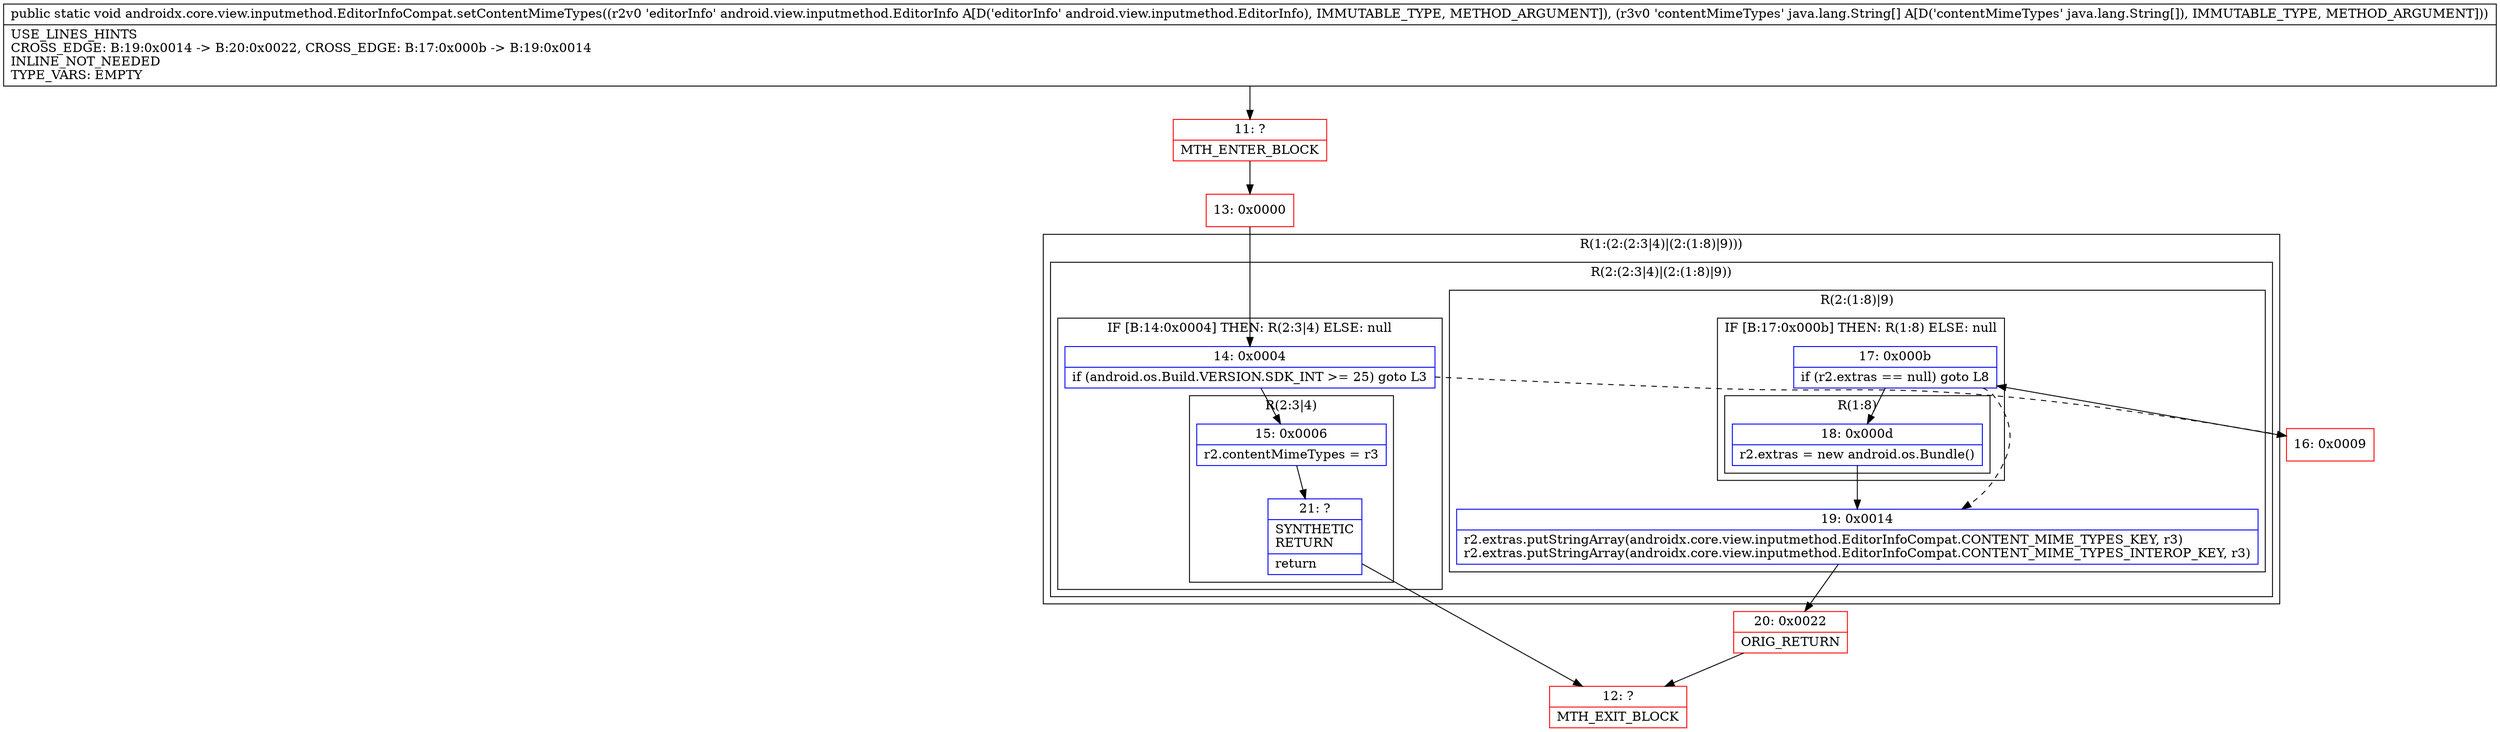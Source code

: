 digraph "CFG forandroidx.core.view.inputmethod.EditorInfoCompat.setContentMimeTypes(Landroid\/view\/inputmethod\/EditorInfo;[Ljava\/lang\/String;)V" {
subgraph cluster_Region_1936186024 {
label = "R(1:(2:(2:3|4)|(2:(1:8)|9)))";
node [shape=record,color=blue];
subgraph cluster_Region_835727461 {
label = "R(2:(2:3|4)|(2:(1:8)|9))";
node [shape=record,color=blue];
subgraph cluster_IfRegion_480633092 {
label = "IF [B:14:0x0004] THEN: R(2:3|4) ELSE: null";
node [shape=record,color=blue];
Node_14 [shape=record,label="{14\:\ 0x0004|if (android.os.Build.VERSION.SDK_INT \>= 25) goto L3\l}"];
subgraph cluster_Region_424446650 {
label = "R(2:3|4)";
node [shape=record,color=blue];
Node_15 [shape=record,label="{15\:\ 0x0006|r2.contentMimeTypes = r3\l}"];
Node_21 [shape=record,label="{21\:\ ?|SYNTHETIC\lRETURN\l|return\l}"];
}
}
subgraph cluster_Region_1421058465 {
label = "R(2:(1:8)|9)";
node [shape=record,color=blue];
subgraph cluster_IfRegion_1691410506 {
label = "IF [B:17:0x000b] THEN: R(1:8) ELSE: null";
node [shape=record,color=blue];
Node_17 [shape=record,label="{17\:\ 0x000b|if (r2.extras == null) goto L8\l}"];
subgraph cluster_Region_1464762389 {
label = "R(1:8)";
node [shape=record,color=blue];
Node_18 [shape=record,label="{18\:\ 0x000d|r2.extras = new android.os.Bundle()\l}"];
}
}
Node_19 [shape=record,label="{19\:\ 0x0014|r2.extras.putStringArray(androidx.core.view.inputmethod.EditorInfoCompat.CONTENT_MIME_TYPES_KEY, r3)\lr2.extras.putStringArray(androidx.core.view.inputmethod.EditorInfoCompat.CONTENT_MIME_TYPES_INTEROP_KEY, r3)\l}"];
}
}
}
Node_11 [shape=record,color=red,label="{11\:\ ?|MTH_ENTER_BLOCK\l}"];
Node_13 [shape=record,color=red,label="{13\:\ 0x0000}"];
Node_12 [shape=record,color=red,label="{12\:\ ?|MTH_EXIT_BLOCK\l}"];
Node_16 [shape=record,color=red,label="{16\:\ 0x0009}"];
Node_20 [shape=record,color=red,label="{20\:\ 0x0022|ORIG_RETURN\l}"];
MethodNode[shape=record,label="{public static void androidx.core.view.inputmethod.EditorInfoCompat.setContentMimeTypes((r2v0 'editorInfo' android.view.inputmethod.EditorInfo A[D('editorInfo' android.view.inputmethod.EditorInfo), IMMUTABLE_TYPE, METHOD_ARGUMENT]), (r3v0 'contentMimeTypes' java.lang.String[] A[D('contentMimeTypes' java.lang.String[]), IMMUTABLE_TYPE, METHOD_ARGUMENT]))  | USE_LINES_HINTS\lCROSS_EDGE: B:19:0x0014 \-\> B:20:0x0022, CROSS_EDGE: B:17:0x000b \-\> B:19:0x0014\lINLINE_NOT_NEEDED\lTYPE_VARS: EMPTY\l}"];
MethodNode -> Node_11;Node_14 -> Node_15;
Node_14 -> Node_16[style=dashed];
Node_15 -> Node_21;
Node_21 -> Node_12;
Node_17 -> Node_18;
Node_17 -> Node_19[style=dashed];
Node_18 -> Node_19;
Node_19 -> Node_20;
Node_11 -> Node_13;
Node_13 -> Node_14;
Node_16 -> Node_17;
Node_20 -> Node_12;
}

